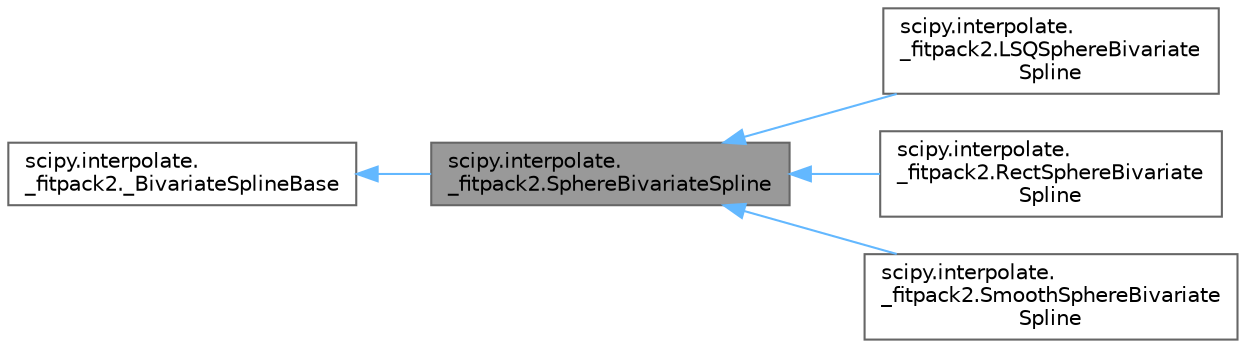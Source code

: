 digraph "scipy.interpolate._fitpack2.SphereBivariateSpline"
{
 // LATEX_PDF_SIZE
  bgcolor="transparent";
  edge [fontname=Helvetica,fontsize=10,labelfontname=Helvetica,labelfontsize=10];
  node [fontname=Helvetica,fontsize=10,shape=box,height=0.2,width=0.4];
  rankdir="LR";
  Node1 [id="Node000001",label="scipy.interpolate.\l_fitpack2.SphereBivariateSpline",height=0.2,width=0.4,color="gray40", fillcolor="grey60", style="filled", fontcolor="black",tooltip=" "];
  Node2 -> Node1 [id="edge1_Node000001_Node000002",dir="back",color="steelblue1",style="solid",tooltip=" "];
  Node2 [id="Node000002",label="scipy.interpolate.\l_fitpack2._BivariateSplineBase",height=0.2,width=0.4,color="gray40", fillcolor="white", style="filled",URL="$d5/d53/classscipy_1_1interpolate_1_1__fitpack2_1_1__BivariateSplineBase.html",tooltip=" "];
  Node1 -> Node3 [id="edge2_Node000001_Node000003",dir="back",color="steelblue1",style="solid",tooltip=" "];
  Node3 [id="Node000003",label="scipy.interpolate.\l_fitpack2.LSQSphereBivariate\lSpline",height=0.2,width=0.4,color="gray40", fillcolor="white", style="filled",URL="$db/da0/classscipy_1_1interpolate_1_1__fitpack2_1_1LSQSphereBivariateSpline.html",tooltip=" "];
  Node1 -> Node4 [id="edge3_Node000001_Node000004",dir="back",color="steelblue1",style="solid",tooltip=" "];
  Node4 [id="Node000004",label="scipy.interpolate.\l_fitpack2.RectSphereBivariate\lSpline",height=0.2,width=0.4,color="gray40", fillcolor="white", style="filled",URL="$d4/d20/classscipy_1_1interpolate_1_1__fitpack2_1_1RectSphereBivariateSpline.html",tooltip=" "];
  Node1 -> Node5 [id="edge4_Node000001_Node000005",dir="back",color="steelblue1",style="solid",tooltip=" "];
  Node5 [id="Node000005",label="scipy.interpolate.\l_fitpack2.SmoothSphereBivariate\lSpline",height=0.2,width=0.4,color="gray40", fillcolor="white", style="filled",URL="$de/db0/classscipy_1_1interpolate_1_1__fitpack2_1_1SmoothSphereBivariateSpline.html",tooltip=" "];
}
